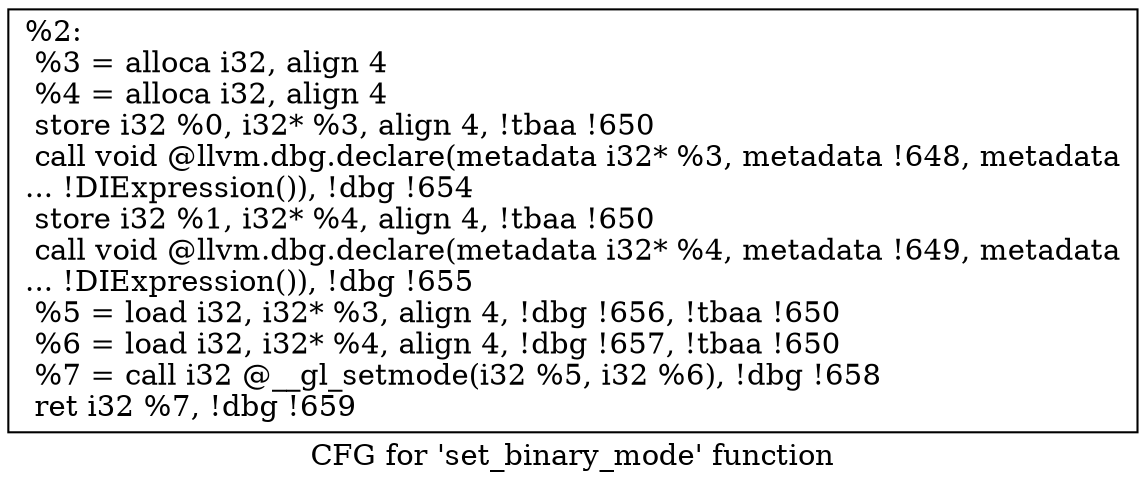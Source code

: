 digraph "CFG for 'set_binary_mode' function" {
	label="CFG for 'set_binary_mode' function";

	Node0x11fc850 [shape=record,label="{%2:\l  %3 = alloca i32, align 4\l  %4 = alloca i32, align 4\l  store i32 %0, i32* %3, align 4, !tbaa !650\l  call void @llvm.dbg.declare(metadata i32* %3, metadata !648, metadata\l... !DIExpression()), !dbg !654\l  store i32 %1, i32* %4, align 4, !tbaa !650\l  call void @llvm.dbg.declare(metadata i32* %4, metadata !649, metadata\l... !DIExpression()), !dbg !655\l  %5 = load i32, i32* %3, align 4, !dbg !656, !tbaa !650\l  %6 = load i32, i32* %4, align 4, !dbg !657, !tbaa !650\l  %7 = call i32 @__gl_setmode(i32 %5, i32 %6), !dbg !658\l  ret i32 %7, !dbg !659\l}"];
}
